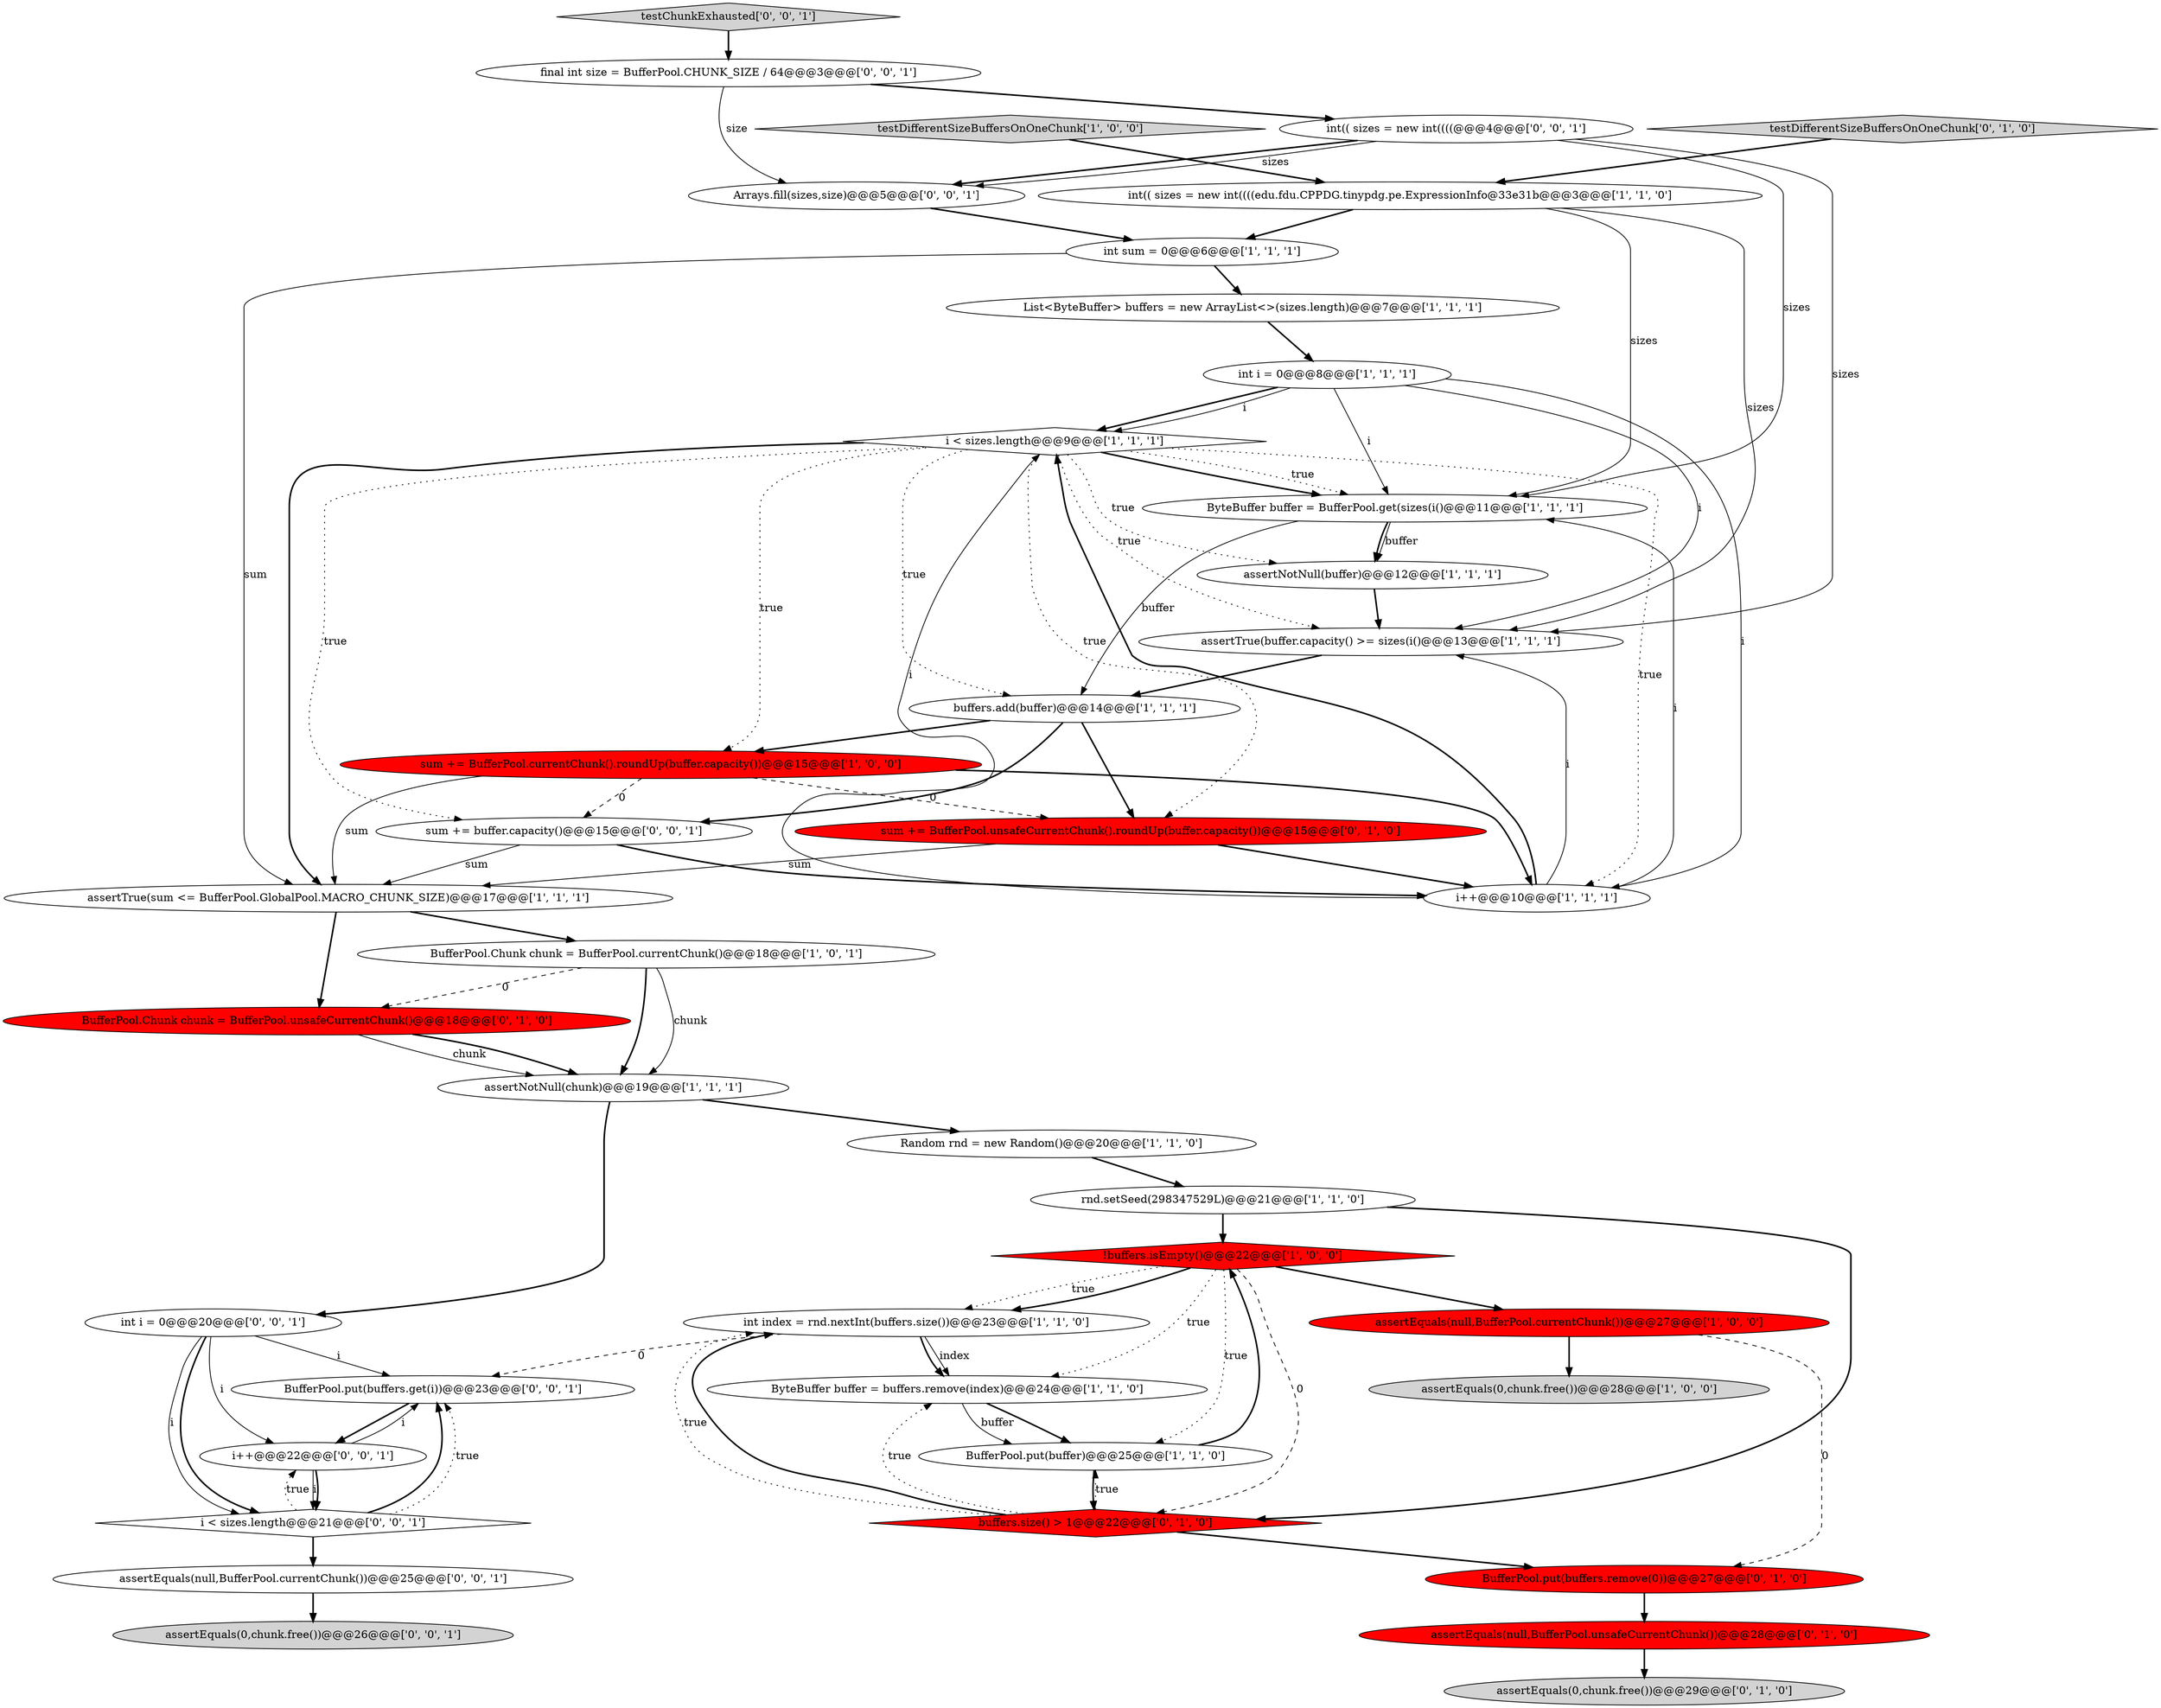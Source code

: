 digraph {
30 [style = filled, label = "Arrays.fill(sizes,size)@@@5@@@['0', '0', '1']", fillcolor = white, shape = ellipse image = "AAA0AAABBB3BBB"];
40 [style = filled, label = "BufferPool.put(buffers.get(i))@@@23@@@['0', '0', '1']", fillcolor = white, shape = ellipse image = "AAA0AAABBB3BBB"];
18 [style = filled, label = "!buffers.isEmpty()@@@22@@@['1', '0', '0']", fillcolor = red, shape = diamond image = "AAA1AAABBB1BBB"];
5 [style = filled, label = "int index = rnd.nextInt(buffers.size())@@@23@@@['1', '1', '0']", fillcolor = white, shape = ellipse image = "AAA0AAABBB1BBB"];
35 [style = filled, label = "assertEquals(0,chunk.free())@@@26@@@['0', '0', '1']", fillcolor = lightgray, shape = ellipse image = "AAA0AAABBB3BBB"];
39 [style = filled, label = "final int size = BufferPool.CHUNK_SIZE / 64@@@3@@@['0', '0', '1']", fillcolor = white, shape = ellipse image = "AAA0AAABBB3BBB"];
3 [style = filled, label = "Random rnd = new Random()@@@20@@@['1', '1', '0']", fillcolor = white, shape = ellipse image = "AAA0AAABBB1BBB"];
20 [style = filled, label = "testDifferentSizeBuffersOnOneChunk['1', '0', '0']", fillcolor = lightgray, shape = diamond image = "AAA0AAABBB1BBB"];
36 [style = filled, label = "int i = 0@@@20@@@['0', '0', '1']", fillcolor = white, shape = ellipse image = "AAA0AAABBB3BBB"];
9 [style = filled, label = "assertEquals(0,chunk.free())@@@28@@@['1', '0', '0']", fillcolor = lightgray, shape = ellipse image = "AAA0AAABBB1BBB"];
7 [style = filled, label = "i < sizes.length@@@9@@@['1', '1', '1']", fillcolor = white, shape = diamond image = "AAA0AAABBB1BBB"];
15 [style = filled, label = "ByteBuffer buffer = BufferPool.get(sizes(i()@@@11@@@['1', '1', '1']", fillcolor = white, shape = ellipse image = "AAA0AAABBB1BBB"];
23 [style = filled, label = "assertEquals(0,chunk.free())@@@29@@@['0', '1', '0']", fillcolor = lightgray, shape = ellipse image = "AAA0AAABBB2BBB"];
26 [style = filled, label = "buffers.size() > 1@@@22@@@['0', '1', '0']", fillcolor = red, shape = diamond image = "AAA1AAABBB2BBB"];
22 [style = filled, label = "assertEquals(null,BufferPool.currentChunk())@@@27@@@['1', '0', '0']", fillcolor = red, shape = ellipse image = "AAA1AAABBB1BBB"];
13 [style = filled, label = "sum += BufferPool.currentChunk().roundUp(buffer.capacity())@@@15@@@['1', '0', '0']", fillcolor = red, shape = ellipse image = "AAA1AAABBB1BBB"];
0 [style = filled, label = "List<ByteBuffer> buffers = new ArrayList<>(sizes.length)@@@7@@@['1', '1', '1']", fillcolor = white, shape = ellipse image = "AAA0AAABBB1BBB"];
25 [style = filled, label = "BufferPool.Chunk chunk = BufferPool.unsafeCurrentChunk()@@@18@@@['0', '1', '0']", fillcolor = red, shape = ellipse image = "AAA1AAABBB2BBB"];
29 [style = filled, label = "testDifferentSizeBuffersOnOneChunk['0', '1', '0']", fillcolor = lightgray, shape = diamond image = "AAA0AAABBB2BBB"];
32 [style = filled, label = "assertEquals(null,BufferPool.currentChunk())@@@25@@@['0', '0', '1']", fillcolor = white, shape = ellipse image = "AAA0AAABBB3BBB"];
31 [style = filled, label = "i < sizes.length@@@21@@@['0', '0', '1']", fillcolor = white, shape = diamond image = "AAA0AAABBB3BBB"];
17 [style = filled, label = "assertTrue(buffer.capacity() >= sizes(i()@@@13@@@['1', '1', '1']", fillcolor = white, shape = ellipse image = "AAA0AAABBB1BBB"];
27 [style = filled, label = "BufferPool.put(buffers.remove(0))@@@27@@@['0', '1', '0']", fillcolor = red, shape = ellipse image = "AAA1AAABBB2BBB"];
16 [style = filled, label = "assertNotNull(buffer)@@@12@@@['1', '1', '1']", fillcolor = white, shape = ellipse image = "AAA0AAABBB1BBB"];
10 [style = filled, label = "int sum = 0@@@6@@@['1', '1', '1']", fillcolor = white, shape = ellipse image = "AAA0AAABBB1BBB"];
1 [style = filled, label = "assertNotNull(chunk)@@@19@@@['1', '1', '1']", fillcolor = white, shape = ellipse image = "AAA0AAABBB1BBB"];
19 [style = filled, label = "buffers.add(buffer)@@@14@@@['1', '1', '1']", fillcolor = white, shape = ellipse image = "AAA0AAABBB1BBB"];
28 [style = filled, label = "assertEquals(null,BufferPool.unsafeCurrentChunk())@@@28@@@['0', '1', '0']", fillcolor = red, shape = ellipse image = "AAA1AAABBB2BBB"];
14 [style = filled, label = "BufferPool.put(buffer)@@@25@@@['1', '1', '0']", fillcolor = white, shape = ellipse image = "AAA0AAABBB1BBB"];
4 [style = filled, label = "BufferPool.Chunk chunk = BufferPool.currentChunk()@@@18@@@['1', '0', '1']", fillcolor = white, shape = ellipse image = "AAA0AAABBB1BBB"];
8 [style = filled, label = "assertTrue(sum <= BufferPool.GlobalPool.MACRO_CHUNK_SIZE)@@@17@@@['1', '1', '1']", fillcolor = white, shape = ellipse image = "AAA0AAABBB1BBB"];
12 [style = filled, label = "int i = 0@@@8@@@['1', '1', '1']", fillcolor = white, shape = ellipse image = "AAA0AAABBB1BBB"];
2 [style = filled, label = "ByteBuffer buffer = buffers.remove(index)@@@24@@@['1', '1', '0']", fillcolor = white, shape = ellipse image = "AAA0AAABBB1BBB"];
11 [style = filled, label = "int(( sizes = new int((((edu.fdu.CPPDG.tinypdg.pe.ExpressionInfo@33e31b@@@3@@@['1', '1', '0']", fillcolor = white, shape = ellipse image = "AAA0AAABBB1BBB"];
33 [style = filled, label = "int(( sizes = new int((((@@@4@@@['0', '0', '1']", fillcolor = white, shape = ellipse image = "AAA0AAABBB3BBB"];
34 [style = filled, label = "sum += buffer.capacity()@@@15@@@['0', '0', '1']", fillcolor = white, shape = ellipse image = "AAA0AAABBB3BBB"];
37 [style = filled, label = "testChunkExhausted['0', '0', '1']", fillcolor = lightgray, shape = diamond image = "AAA0AAABBB3BBB"];
21 [style = filled, label = "rnd.setSeed(298347529L)@@@21@@@['1', '1', '0']", fillcolor = white, shape = ellipse image = "AAA0AAABBB1BBB"];
38 [style = filled, label = "i++@@@22@@@['0', '0', '1']", fillcolor = white, shape = ellipse image = "AAA0AAABBB3BBB"];
6 [style = filled, label = "i++@@@10@@@['1', '1', '1']", fillcolor = white, shape = ellipse image = "AAA0AAABBB1BBB"];
24 [style = filled, label = "sum += BufferPool.unsafeCurrentChunk().roundUp(buffer.capacity())@@@15@@@['0', '1', '0']", fillcolor = red, shape = ellipse image = "AAA1AAABBB2BBB"];
32->35 [style = bold, label=""];
25->1 [style = bold, label=""];
11->15 [style = solid, label="sizes"];
7->34 [style = dotted, label="true"];
33->15 [style = solid, label="sizes"];
27->28 [style = bold, label=""];
5->40 [style = dashed, label="0"];
38->31 [style = bold, label=""];
40->38 [style = bold, label=""];
7->8 [style = bold, label=""];
21->18 [style = bold, label=""];
12->7 [style = bold, label=""];
19->24 [style = bold, label=""];
4->25 [style = dashed, label="0"];
21->26 [style = bold, label=""];
13->24 [style = dashed, label="0"];
18->22 [style = bold, label=""];
33->17 [style = solid, label="sizes"];
2->14 [style = bold, label=""];
7->16 [style = dotted, label="true"];
31->40 [style = bold, label=""];
25->1 [style = solid, label="chunk"];
8->4 [style = bold, label=""];
34->8 [style = solid, label="sum"];
7->6 [style = dotted, label="true"];
19->34 [style = bold, label=""];
31->40 [style = dotted, label="true"];
26->2 [style = dotted, label="true"];
7->13 [style = dotted, label="true"];
22->9 [style = bold, label=""];
36->31 [style = bold, label=""];
10->8 [style = solid, label="sum"];
36->31 [style = solid, label="i"];
36->40 [style = solid, label="i"];
16->17 [style = bold, label=""];
6->7 [style = solid, label="i"];
15->19 [style = solid, label="buffer"];
5->2 [style = solid, label="index"];
24->8 [style = solid, label="sum"];
26->27 [style = bold, label=""];
19->13 [style = bold, label=""];
26->14 [style = dotted, label="true"];
11->17 [style = solid, label="sizes"];
10->0 [style = bold, label=""];
30->10 [style = bold, label=""];
33->30 [style = bold, label=""];
14->18 [style = bold, label=""];
36->38 [style = solid, label="i"];
18->5 [style = dotted, label="true"];
6->15 [style = solid, label="i"];
6->7 [style = bold, label=""];
7->17 [style = dotted, label="true"];
29->11 [style = bold, label=""];
15->16 [style = solid, label="buffer"];
2->14 [style = solid, label="buffer"];
31->32 [style = bold, label=""];
12->15 [style = solid, label="i"];
0->12 [style = bold, label=""];
1->3 [style = bold, label=""];
22->27 [style = dashed, label="0"];
33->30 [style = solid, label="sizes"];
7->15 [style = dotted, label="true"];
39->33 [style = bold, label=""];
4->1 [style = solid, label="chunk"];
12->6 [style = solid, label="i"];
11->10 [style = bold, label=""];
28->23 [style = bold, label=""];
7->15 [style = bold, label=""];
3->21 [style = bold, label=""];
4->1 [style = bold, label=""];
13->6 [style = bold, label=""];
13->34 [style = dashed, label="0"];
12->7 [style = solid, label="i"];
37->39 [style = bold, label=""];
18->2 [style = dotted, label="true"];
20->11 [style = bold, label=""];
38->31 [style = solid, label="i"];
7->19 [style = dotted, label="true"];
26->5 [style = bold, label=""];
39->30 [style = solid, label="size"];
38->40 [style = solid, label="i"];
15->16 [style = bold, label=""];
1->36 [style = bold, label=""];
7->24 [style = dotted, label="true"];
17->19 [style = bold, label=""];
18->14 [style = dotted, label="true"];
14->26 [style = bold, label=""];
5->2 [style = bold, label=""];
12->17 [style = solid, label="i"];
6->17 [style = solid, label="i"];
18->5 [style = bold, label=""];
31->38 [style = dotted, label="true"];
34->6 [style = bold, label=""];
24->6 [style = bold, label=""];
8->25 [style = bold, label=""];
26->5 [style = dotted, label="true"];
18->26 [style = dashed, label="0"];
13->8 [style = solid, label="sum"];
}

